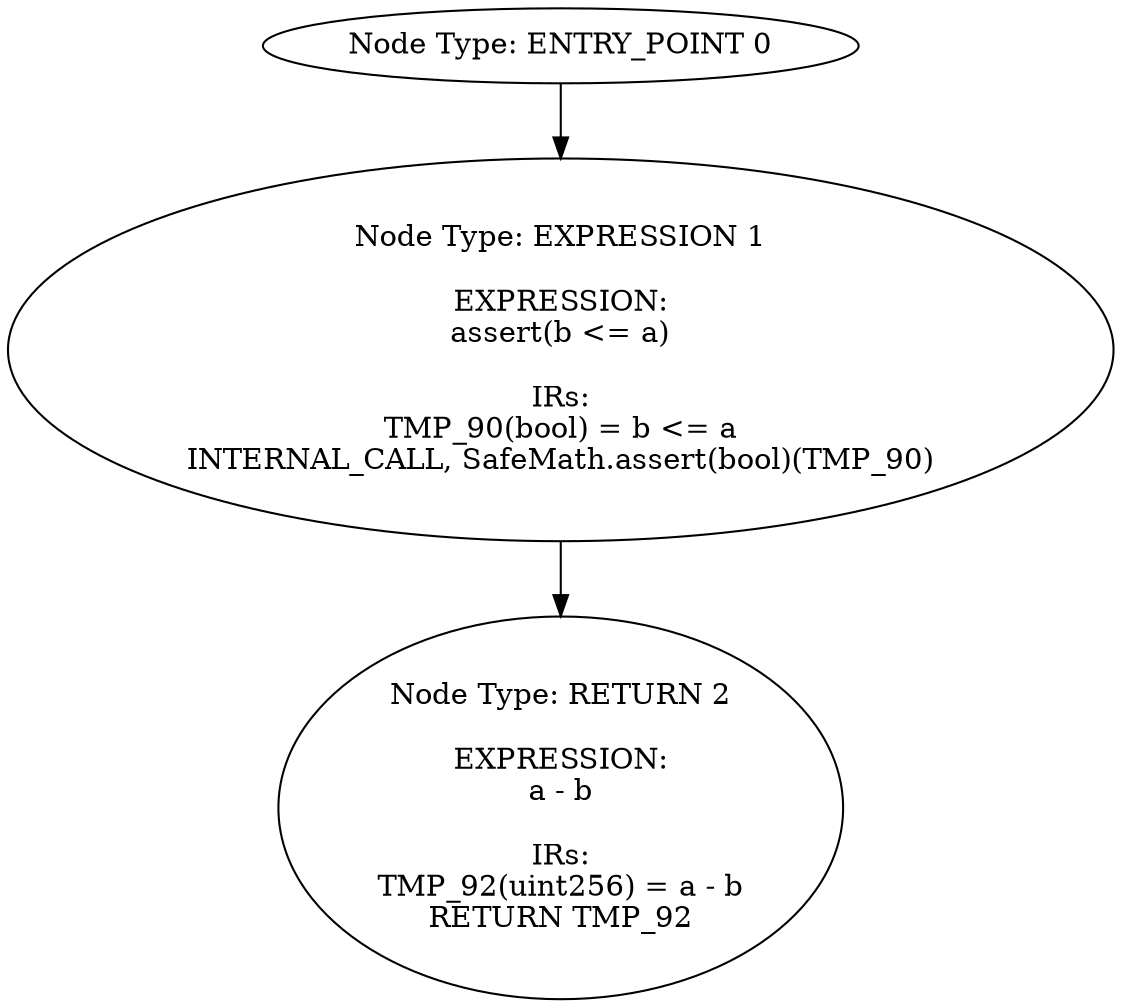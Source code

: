 digraph{
0[label="Node Type: ENTRY_POINT 0
"];
0->1;
1[label="Node Type: EXPRESSION 1

EXPRESSION:
assert(b <= a)

IRs:
TMP_90(bool) = b <= a
INTERNAL_CALL, SafeMath.assert(bool)(TMP_90)"];
1->2;
2[label="Node Type: RETURN 2

EXPRESSION:
a - b

IRs:
TMP_92(uint256) = a - b
RETURN TMP_92"];
}
